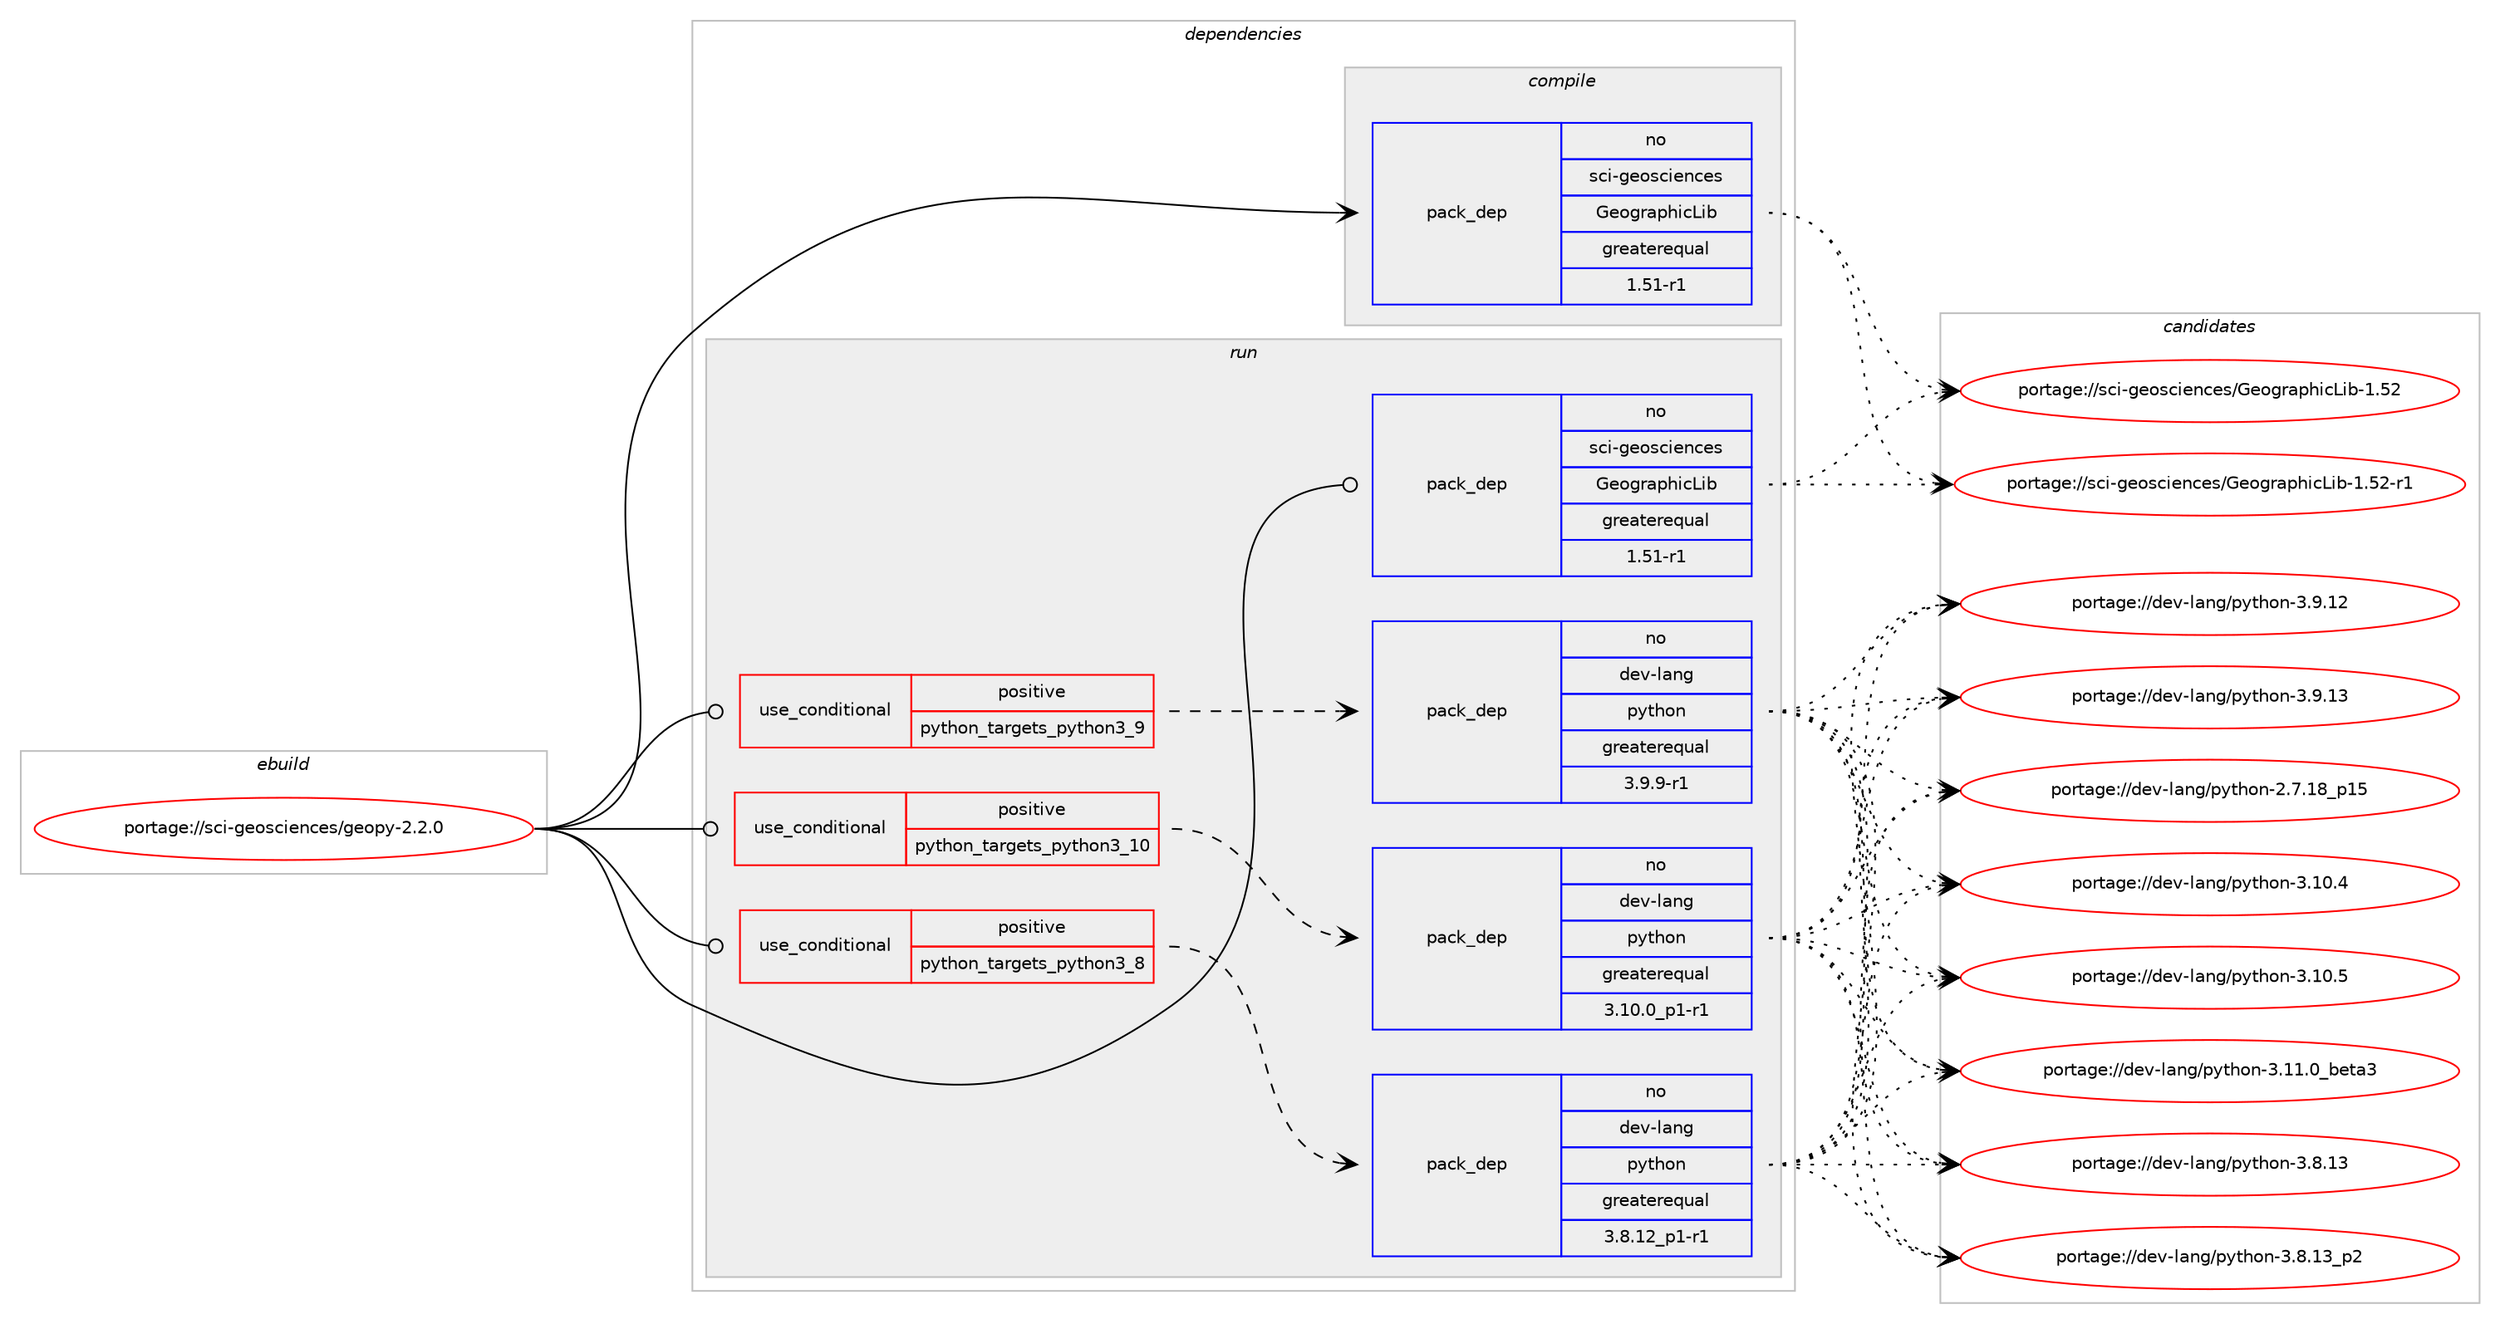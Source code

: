 digraph prolog {

# *************
# Graph options
# *************

newrank=true;
concentrate=true;
compound=true;
graph [rankdir=LR,fontname=Helvetica,fontsize=10,ranksep=1.5];#, ranksep=2.5, nodesep=0.2];
edge  [arrowhead=vee];
node  [fontname=Helvetica,fontsize=10];

# **********
# The ebuild
# **********

subgraph cluster_leftcol {
color=gray;
rank=same;
label=<<i>ebuild</i>>;
id [label="portage://sci-geosciences/geopy-2.2.0", color=red, width=4, href="../sci-geosciences/geopy-2.2.0.svg"];
}

# ****************
# The dependencies
# ****************

subgraph cluster_midcol {
color=gray;
label=<<i>dependencies</i>>;
subgraph cluster_compile {
fillcolor="#eeeeee";
style=filled;
label=<<i>compile</i>>;
subgraph pack1084 {
dependency3342 [label=<<TABLE BORDER="0" CELLBORDER="1" CELLSPACING="0" CELLPADDING="4" WIDTH="220"><TR><TD ROWSPAN="6" CELLPADDING="30">pack_dep</TD></TR><TR><TD WIDTH="110">no</TD></TR><TR><TD>sci-geosciences</TD></TR><TR><TD>GeographicLib</TD></TR><TR><TD>greaterequal</TD></TR><TR><TD>1.51-r1</TD></TR></TABLE>>, shape=none, color=blue];
}
id:e -> dependency3342:w [weight=20,style="solid",arrowhead="vee"];
}
subgraph cluster_compileandrun {
fillcolor="#eeeeee";
style=filled;
label=<<i>compile and run</i>>;
}
subgraph cluster_run {
fillcolor="#eeeeee";
style=filled;
label=<<i>run</i>>;
subgraph cond2239 {
dependency3343 [label=<<TABLE BORDER="0" CELLBORDER="1" CELLSPACING="0" CELLPADDING="4"><TR><TD ROWSPAN="3" CELLPADDING="10">use_conditional</TD></TR><TR><TD>positive</TD></TR><TR><TD>python_targets_python3_10</TD></TR></TABLE>>, shape=none, color=red];
subgraph pack1085 {
dependency3344 [label=<<TABLE BORDER="0" CELLBORDER="1" CELLSPACING="0" CELLPADDING="4" WIDTH="220"><TR><TD ROWSPAN="6" CELLPADDING="30">pack_dep</TD></TR><TR><TD WIDTH="110">no</TD></TR><TR><TD>dev-lang</TD></TR><TR><TD>python</TD></TR><TR><TD>greaterequal</TD></TR><TR><TD>3.10.0_p1-r1</TD></TR></TABLE>>, shape=none, color=blue];
}
dependency3343:e -> dependency3344:w [weight=20,style="dashed",arrowhead="vee"];
}
id:e -> dependency3343:w [weight=20,style="solid",arrowhead="odot"];
subgraph cond2240 {
dependency3345 [label=<<TABLE BORDER="0" CELLBORDER="1" CELLSPACING="0" CELLPADDING="4"><TR><TD ROWSPAN="3" CELLPADDING="10">use_conditional</TD></TR><TR><TD>positive</TD></TR><TR><TD>python_targets_python3_8</TD></TR></TABLE>>, shape=none, color=red];
subgraph pack1086 {
dependency3346 [label=<<TABLE BORDER="0" CELLBORDER="1" CELLSPACING="0" CELLPADDING="4" WIDTH="220"><TR><TD ROWSPAN="6" CELLPADDING="30">pack_dep</TD></TR><TR><TD WIDTH="110">no</TD></TR><TR><TD>dev-lang</TD></TR><TR><TD>python</TD></TR><TR><TD>greaterequal</TD></TR><TR><TD>3.8.12_p1-r1</TD></TR></TABLE>>, shape=none, color=blue];
}
dependency3345:e -> dependency3346:w [weight=20,style="dashed",arrowhead="vee"];
}
id:e -> dependency3345:w [weight=20,style="solid",arrowhead="odot"];
subgraph cond2241 {
dependency3347 [label=<<TABLE BORDER="0" CELLBORDER="1" CELLSPACING="0" CELLPADDING="4"><TR><TD ROWSPAN="3" CELLPADDING="10">use_conditional</TD></TR><TR><TD>positive</TD></TR><TR><TD>python_targets_python3_9</TD></TR></TABLE>>, shape=none, color=red];
subgraph pack1087 {
dependency3348 [label=<<TABLE BORDER="0" CELLBORDER="1" CELLSPACING="0" CELLPADDING="4" WIDTH="220"><TR><TD ROWSPAN="6" CELLPADDING="30">pack_dep</TD></TR><TR><TD WIDTH="110">no</TD></TR><TR><TD>dev-lang</TD></TR><TR><TD>python</TD></TR><TR><TD>greaterequal</TD></TR><TR><TD>3.9.9-r1</TD></TR></TABLE>>, shape=none, color=blue];
}
dependency3347:e -> dependency3348:w [weight=20,style="dashed",arrowhead="vee"];
}
id:e -> dependency3347:w [weight=20,style="solid",arrowhead="odot"];
subgraph pack1088 {
dependency3349 [label=<<TABLE BORDER="0" CELLBORDER="1" CELLSPACING="0" CELLPADDING="4" WIDTH="220"><TR><TD ROWSPAN="6" CELLPADDING="30">pack_dep</TD></TR><TR><TD WIDTH="110">no</TD></TR><TR><TD>sci-geosciences</TD></TR><TR><TD>GeographicLib</TD></TR><TR><TD>greaterequal</TD></TR><TR><TD>1.51-r1</TD></TR></TABLE>>, shape=none, color=blue];
}
id:e -> dependency3349:w [weight=20,style="solid",arrowhead="odot"];
}
}

# **************
# The candidates
# **************

subgraph cluster_choices {
rank=same;
color=gray;
label=<<i>candidates</i>>;

subgraph choice1084 {
color=black;
nodesep=1;
choice115991054510310111111599105101110991011154771101111103114971121041059976105984549465350 [label="portage://sci-geosciences/GeographicLib-1.52", color=red, width=4,href="../sci-geosciences/GeographicLib-1.52.svg"];
choice1159910545103101111115991051011109910111547711011111031149711210410599761059845494653504511449 [label="portage://sci-geosciences/GeographicLib-1.52-r1", color=red, width=4,href="../sci-geosciences/GeographicLib-1.52-r1.svg"];
dependency3342:e -> choice115991054510310111111599105101110991011154771101111103114971121041059976105984549465350:w [style=dotted,weight="100"];
dependency3342:e -> choice1159910545103101111115991051011109910111547711011111031149711210410599761059845494653504511449:w [style=dotted,weight="100"];
}
subgraph choice1085 {
color=black;
nodesep=1;
choice10010111845108971101034711212111610411111045504655464956951124953 [label="portage://dev-lang/python-2.7.18_p15", color=red, width=4,href="../dev-lang/python-2.7.18_p15.svg"];
choice10010111845108971101034711212111610411111045514649484652 [label="portage://dev-lang/python-3.10.4", color=red, width=4,href="../dev-lang/python-3.10.4.svg"];
choice10010111845108971101034711212111610411111045514649484653 [label="portage://dev-lang/python-3.10.5", color=red, width=4,href="../dev-lang/python-3.10.5.svg"];
choice1001011184510897110103471121211161041111104551464949464895981011169751 [label="portage://dev-lang/python-3.11.0_beta3", color=red, width=4,href="../dev-lang/python-3.11.0_beta3.svg"];
choice10010111845108971101034711212111610411111045514656464951 [label="portage://dev-lang/python-3.8.13", color=red, width=4,href="../dev-lang/python-3.8.13.svg"];
choice100101118451089711010347112121116104111110455146564649519511250 [label="portage://dev-lang/python-3.8.13_p2", color=red, width=4,href="../dev-lang/python-3.8.13_p2.svg"];
choice10010111845108971101034711212111610411111045514657464950 [label="portage://dev-lang/python-3.9.12", color=red, width=4,href="../dev-lang/python-3.9.12.svg"];
choice10010111845108971101034711212111610411111045514657464951 [label="portage://dev-lang/python-3.9.13", color=red, width=4,href="../dev-lang/python-3.9.13.svg"];
dependency3344:e -> choice10010111845108971101034711212111610411111045504655464956951124953:w [style=dotted,weight="100"];
dependency3344:e -> choice10010111845108971101034711212111610411111045514649484652:w [style=dotted,weight="100"];
dependency3344:e -> choice10010111845108971101034711212111610411111045514649484653:w [style=dotted,weight="100"];
dependency3344:e -> choice1001011184510897110103471121211161041111104551464949464895981011169751:w [style=dotted,weight="100"];
dependency3344:e -> choice10010111845108971101034711212111610411111045514656464951:w [style=dotted,weight="100"];
dependency3344:e -> choice100101118451089711010347112121116104111110455146564649519511250:w [style=dotted,weight="100"];
dependency3344:e -> choice10010111845108971101034711212111610411111045514657464950:w [style=dotted,weight="100"];
dependency3344:e -> choice10010111845108971101034711212111610411111045514657464951:w [style=dotted,weight="100"];
}
subgraph choice1086 {
color=black;
nodesep=1;
choice10010111845108971101034711212111610411111045504655464956951124953 [label="portage://dev-lang/python-2.7.18_p15", color=red, width=4,href="../dev-lang/python-2.7.18_p15.svg"];
choice10010111845108971101034711212111610411111045514649484652 [label="portage://dev-lang/python-3.10.4", color=red, width=4,href="../dev-lang/python-3.10.4.svg"];
choice10010111845108971101034711212111610411111045514649484653 [label="portage://dev-lang/python-3.10.5", color=red, width=4,href="../dev-lang/python-3.10.5.svg"];
choice1001011184510897110103471121211161041111104551464949464895981011169751 [label="portage://dev-lang/python-3.11.0_beta3", color=red, width=4,href="../dev-lang/python-3.11.0_beta3.svg"];
choice10010111845108971101034711212111610411111045514656464951 [label="portage://dev-lang/python-3.8.13", color=red, width=4,href="../dev-lang/python-3.8.13.svg"];
choice100101118451089711010347112121116104111110455146564649519511250 [label="portage://dev-lang/python-3.8.13_p2", color=red, width=4,href="../dev-lang/python-3.8.13_p2.svg"];
choice10010111845108971101034711212111610411111045514657464950 [label="portage://dev-lang/python-3.9.12", color=red, width=4,href="../dev-lang/python-3.9.12.svg"];
choice10010111845108971101034711212111610411111045514657464951 [label="portage://dev-lang/python-3.9.13", color=red, width=4,href="../dev-lang/python-3.9.13.svg"];
dependency3346:e -> choice10010111845108971101034711212111610411111045504655464956951124953:w [style=dotted,weight="100"];
dependency3346:e -> choice10010111845108971101034711212111610411111045514649484652:w [style=dotted,weight="100"];
dependency3346:e -> choice10010111845108971101034711212111610411111045514649484653:w [style=dotted,weight="100"];
dependency3346:e -> choice1001011184510897110103471121211161041111104551464949464895981011169751:w [style=dotted,weight="100"];
dependency3346:e -> choice10010111845108971101034711212111610411111045514656464951:w [style=dotted,weight="100"];
dependency3346:e -> choice100101118451089711010347112121116104111110455146564649519511250:w [style=dotted,weight="100"];
dependency3346:e -> choice10010111845108971101034711212111610411111045514657464950:w [style=dotted,weight="100"];
dependency3346:e -> choice10010111845108971101034711212111610411111045514657464951:w [style=dotted,weight="100"];
}
subgraph choice1087 {
color=black;
nodesep=1;
choice10010111845108971101034711212111610411111045504655464956951124953 [label="portage://dev-lang/python-2.7.18_p15", color=red, width=4,href="../dev-lang/python-2.7.18_p15.svg"];
choice10010111845108971101034711212111610411111045514649484652 [label="portage://dev-lang/python-3.10.4", color=red, width=4,href="../dev-lang/python-3.10.4.svg"];
choice10010111845108971101034711212111610411111045514649484653 [label="portage://dev-lang/python-3.10.5", color=red, width=4,href="../dev-lang/python-3.10.5.svg"];
choice1001011184510897110103471121211161041111104551464949464895981011169751 [label="portage://dev-lang/python-3.11.0_beta3", color=red, width=4,href="../dev-lang/python-3.11.0_beta3.svg"];
choice10010111845108971101034711212111610411111045514656464951 [label="portage://dev-lang/python-3.8.13", color=red, width=4,href="../dev-lang/python-3.8.13.svg"];
choice100101118451089711010347112121116104111110455146564649519511250 [label="portage://dev-lang/python-3.8.13_p2", color=red, width=4,href="../dev-lang/python-3.8.13_p2.svg"];
choice10010111845108971101034711212111610411111045514657464950 [label="portage://dev-lang/python-3.9.12", color=red, width=4,href="../dev-lang/python-3.9.12.svg"];
choice10010111845108971101034711212111610411111045514657464951 [label="portage://dev-lang/python-3.9.13", color=red, width=4,href="../dev-lang/python-3.9.13.svg"];
dependency3348:e -> choice10010111845108971101034711212111610411111045504655464956951124953:w [style=dotted,weight="100"];
dependency3348:e -> choice10010111845108971101034711212111610411111045514649484652:w [style=dotted,weight="100"];
dependency3348:e -> choice10010111845108971101034711212111610411111045514649484653:w [style=dotted,weight="100"];
dependency3348:e -> choice1001011184510897110103471121211161041111104551464949464895981011169751:w [style=dotted,weight="100"];
dependency3348:e -> choice10010111845108971101034711212111610411111045514656464951:w [style=dotted,weight="100"];
dependency3348:e -> choice100101118451089711010347112121116104111110455146564649519511250:w [style=dotted,weight="100"];
dependency3348:e -> choice10010111845108971101034711212111610411111045514657464950:w [style=dotted,weight="100"];
dependency3348:e -> choice10010111845108971101034711212111610411111045514657464951:w [style=dotted,weight="100"];
}
subgraph choice1088 {
color=black;
nodesep=1;
choice115991054510310111111599105101110991011154771101111103114971121041059976105984549465350 [label="portage://sci-geosciences/GeographicLib-1.52", color=red, width=4,href="../sci-geosciences/GeographicLib-1.52.svg"];
choice1159910545103101111115991051011109910111547711011111031149711210410599761059845494653504511449 [label="portage://sci-geosciences/GeographicLib-1.52-r1", color=red, width=4,href="../sci-geosciences/GeographicLib-1.52-r1.svg"];
dependency3349:e -> choice115991054510310111111599105101110991011154771101111103114971121041059976105984549465350:w [style=dotted,weight="100"];
dependency3349:e -> choice1159910545103101111115991051011109910111547711011111031149711210410599761059845494653504511449:w [style=dotted,weight="100"];
}
}

}
